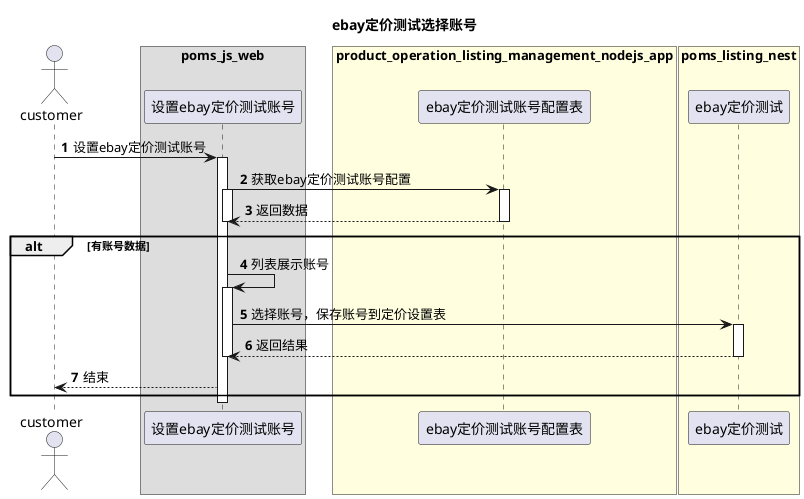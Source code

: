 @startuml
title ebay定价测试选择账号
autonumber
actor "customer" as customer

box "poms_js_web"
participant "设置ebay定价测试账号" as t1
end box

box "product_operation_listing_management_nodejs_app" #lightYellow
participant "ebay定价测试账号配置表" as t2
end box

box "poms_listing_nest" #lightYellow
participant "ebay定价测试" as t3
end box

customer -> t1 : 设置ebay定价测试账号
activate t1

t1 -> t2 : 获取ebay定价测试账号配置
activate t1
activate t2
t2 --> t1 : 返回数据

deactivate t1
deactivate t2
alt 有账号数据
t1 -> t1 : 列表展示账号
activate t1
t1 -> t3 : 选择账号，保存账号到定价设置表
activate t3
t3 --> t1 : 返回结果
deactivate t3
deactivate t1
t1 --> customer : 结束
end
deactivate t1
@enduml